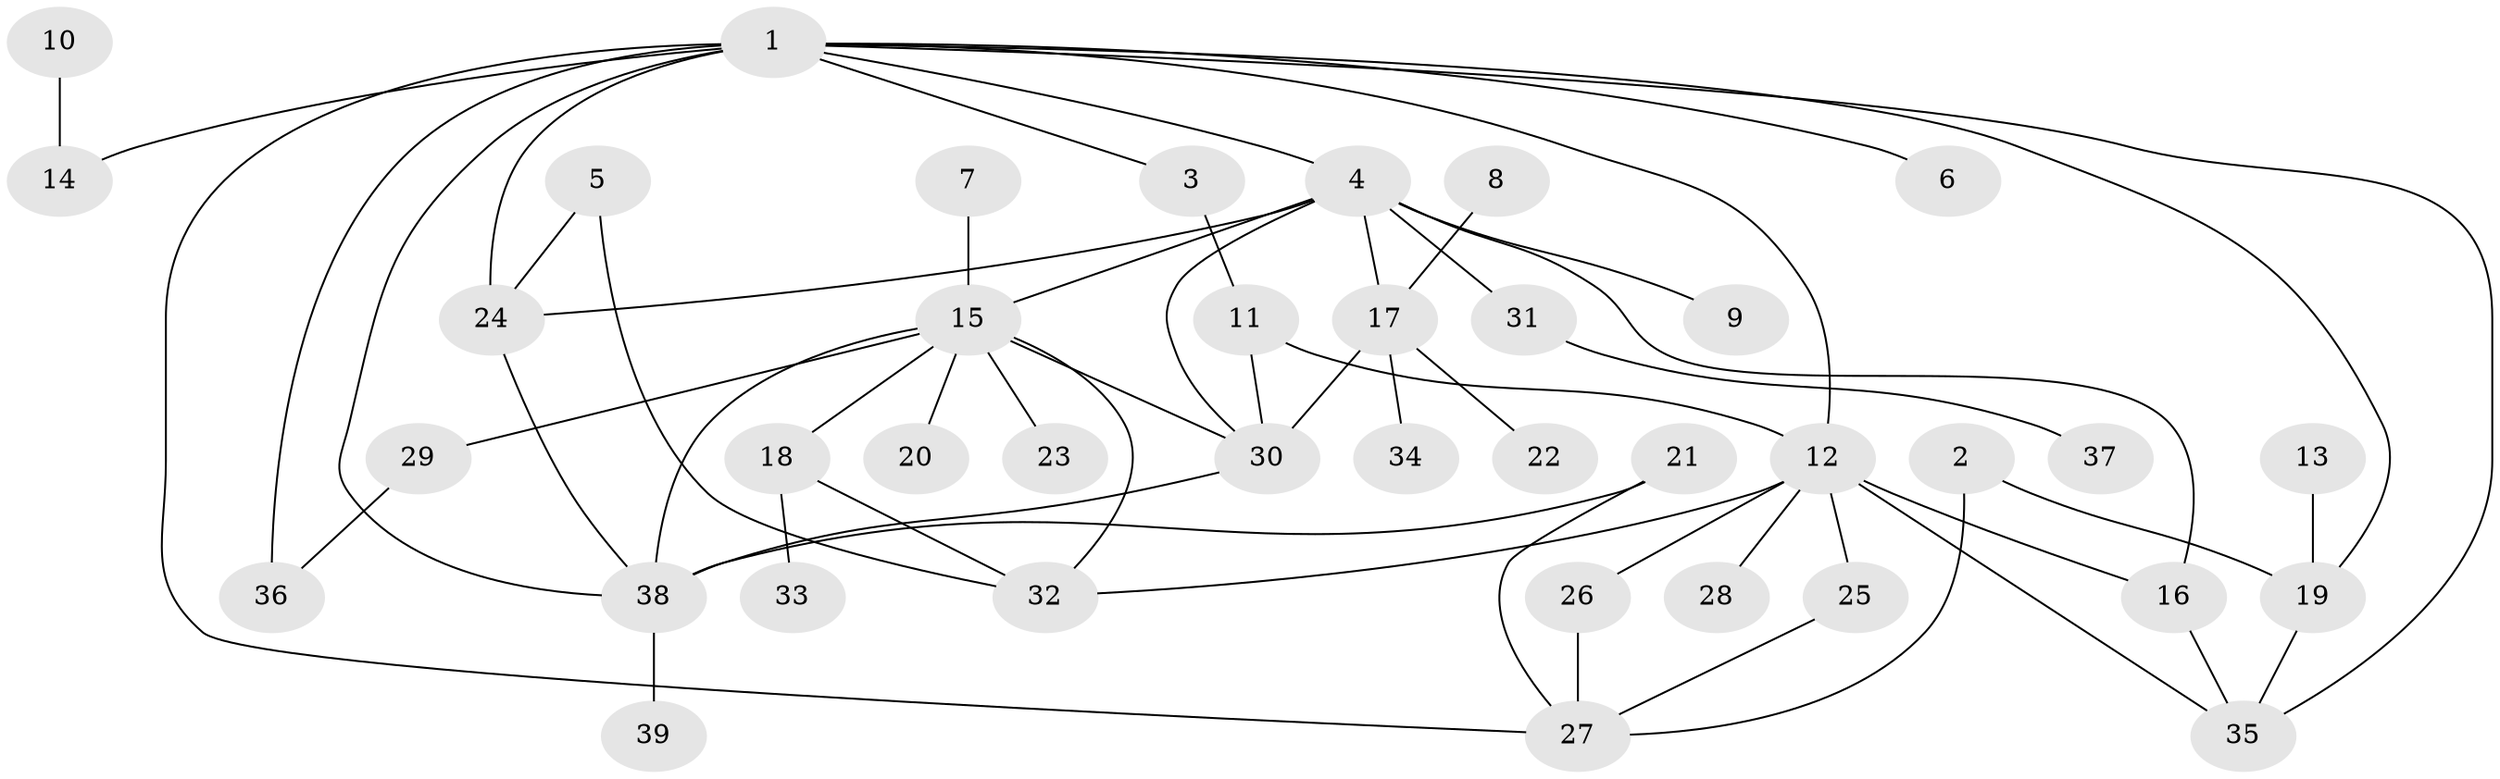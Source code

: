 // original degree distribution, {4: 0.1038961038961039, 7: 0.03896103896103896, 12: 0.012987012987012988, 5: 0.07792207792207792, 9: 0.012987012987012988, 2: 0.23376623376623376, 1: 0.4025974025974026, 6: 0.025974025974025976, 3: 0.09090909090909091}
// Generated by graph-tools (version 1.1) at 2025/49/03/09/25 03:49:50]
// undirected, 39 vertices, 58 edges
graph export_dot {
graph [start="1"]
  node [color=gray90,style=filled];
  1;
  2;
  3;
  4;
  5;
  6;
  7;
  8;
  9;
  10;
  11;
  12;
  13;
  14;
  15;
  16;
  17;
  18;
  19;
  20;
  21;
  22;
  23;
  24;
  25;
  26;
  27;
  28;
  29;
  30;
  31;
  32;
  33;
  34;
  35;
  36;
  37;
  38;
  39;
  1 -- 3 [weight=1.0];
  1 -- 4 [weight=1.0];
  1 -- 6 [weight=1.0];
  1 -- 12 [weight=2.0];
  1 -- 14 [weight=1.0];
  1 -- 19 [weight=1.0];
  1 -- 24 [weight=1.0];
  1 -- 27 [weight=1.0];
  1 -- 35 [weight=1.0];
  1 -- 36 [weight=3.0];
  1 -- 38 [weight=1.0];
  2 -- 19 [weight=1.0];
  2 -- 27 [weight=1.0];
  3 -- 11 [weight=1.0];
  4 -- 9 [weight=1.0];
  4 -- 15 [weight=1.0];
  4 -- 16 [weight=1.0];
  4 -- 17 [weight=2.0];
  4 -- 24 [weight=1.0];
  4 -- 30 [weight=1.0];
  4 -- 31 [weight=1.0];
  5 -- 24 [weight=1.0];
  5 -- 32 [weight=1.0];
  7 -- 15 [weight=1.0];
  8 -- 17 [weight=1.0];
  10 -- 14 [weight=1.0];
  11 -- 12 [weight=1.0];
  11 -- 30 [weight=1.0];
  12 -- 16 [weight=1.0];
  12 -- 25 [weight=1.0];
  12 -- 26 [weight=1.0];
  12 -- 28 [weight=1.0];
  12 -- 32 [weight=1.0];
  12 -- 35 [weight=1.0];
  13 -- 19 [weight=1.0];
  15 -- 18 [weight=1.0];
  15 -- 20 [weight=1.0];
  15 -- 23 [weight=1.0];
  15 -- 29 [weight=1.0];
  15 -- 30 [weight=1.0];
  15 -- 32 [weight=1.0];
  15 -- 38 [weight=1.0];
  16 -- 35 [weight=1.0];
  17 -- 22 [weight=1.0];
  17 -- 30 [weight=1.0];
  17 -- 34 [weight=1.0];
  18 -- 32 [weight=1.0];
  18 -- 33 [weight=1.0];
  19 -- 35 [weight=1.0];
  21 -- 27 [weight=1.0];
  21 -- 38 [weight=1.0];
  24 -- 38 [weight=1.0];
  25 -- 27 [weight=1.0];
  26 -- 27 [weight=1.0];
  29 -- 36 [weight=1.0];
  30 -- 38 [weight=1.0];
  31 -- 37 [weight=1.0];
  38 -- 39 [weight=1.0];
}
